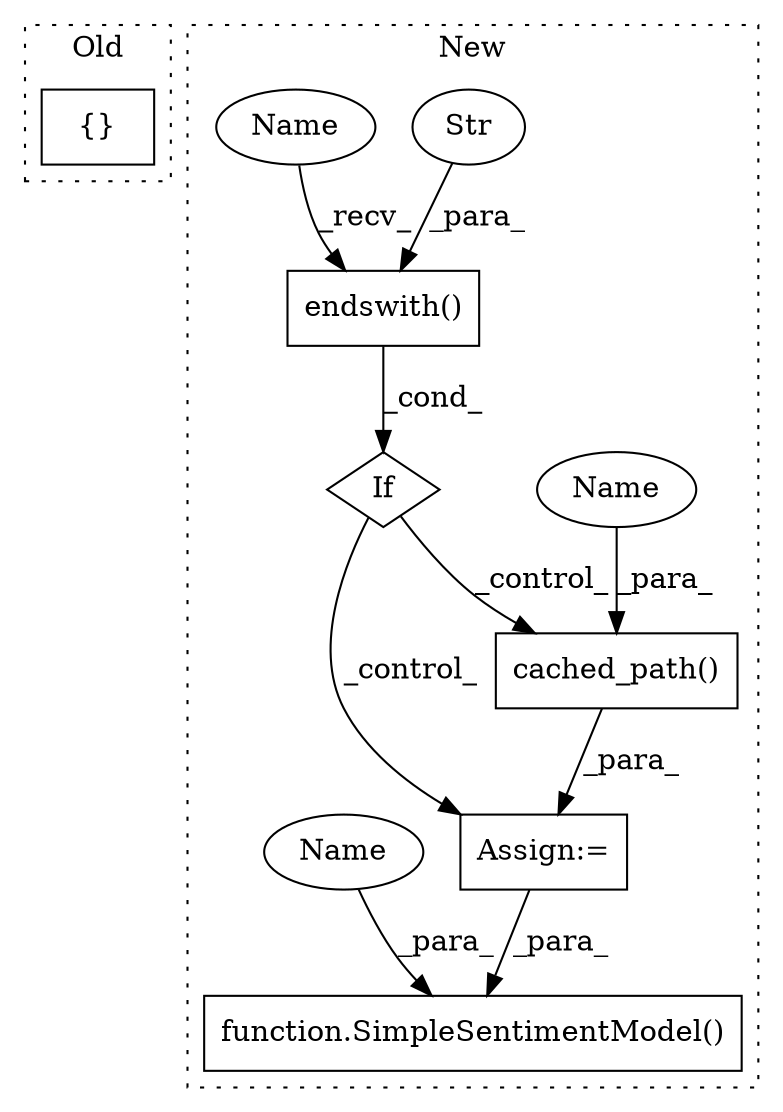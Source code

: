 digraph G {
subgraph cluster0 {
1 [label="{}" a="95" s="5383,5429" l="1,1" shape="box"];
label = "Old";
style="dotted";
}
subgraph cluster1 {
2 [label="cached_path()" a="75" s="5709,5764" l="45,31" shape="box"];
3 [label="If" a="96" s="5657" l="3" shape="diamond"];
4 [label="endswith()" a="75" s="5660,5689" l="20,1" shape="box"];
5 [label="Str" a="66" s="5680" l="9" shape="ellipse"];
6 [label="Assign:=" a="68" s="5706" l="3" shape="box"];
7 [label="function.SimpleSentimentModel()" a="75" s="5853,5884" l="21,1" shape="box"];
8 [label="Name" a="87" s="5754" l="10" shape="ellipse"];
9 [label="Name" a="87" s="5660" l="10" shape="ellipse"];
10 [label="Name" a="87" s="5874" l="10" shape="ellipse"];
label = "New";
style="dotted";
}
2 -> 6 [label="_para_"];
3 -> 6 [label="_control_"];
3 -> 2 [label="_control_"];
4 -> 3 [label="_cond_"];
5 -> 4 [label="_para_"];
6 -> 7 [label="_para_"];
8 -> 2 [label="_para_"];
9 -> 4 [label="_recv_"];
10 -> 7 [label="_para_"];
}